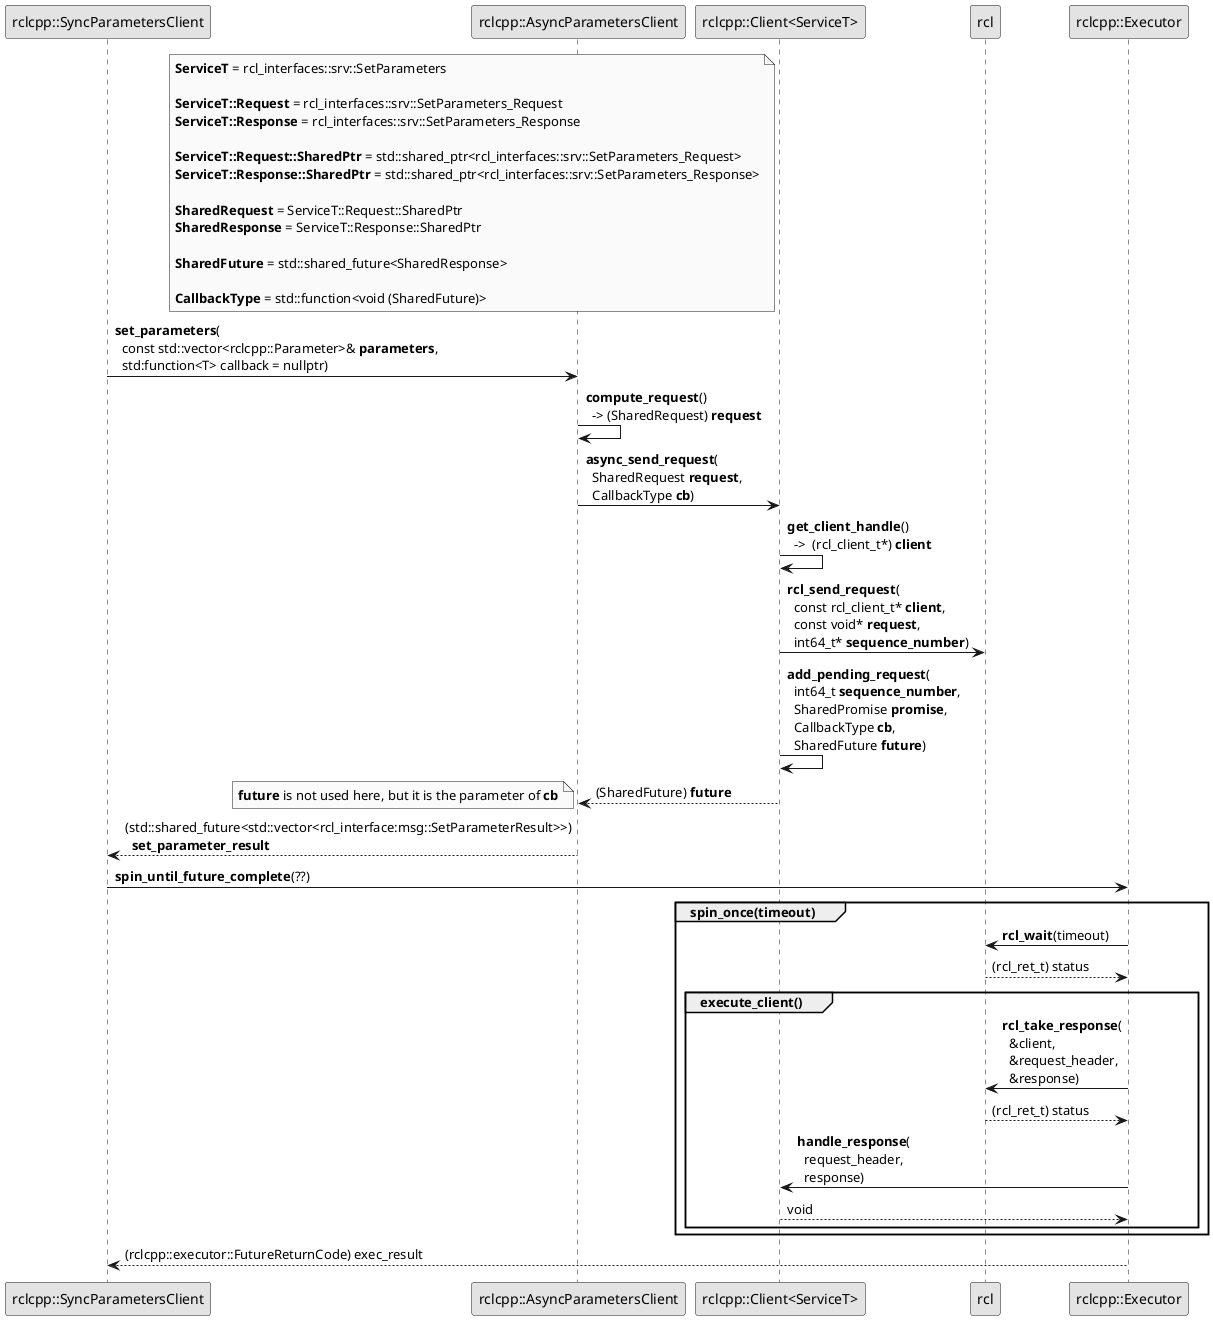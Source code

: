 @startuml

skinparam monochrome true
skinparam componentStyle uml2

participant "rclcpp::SyncParametersClient"  as sync_client
participant "rclcpp::AsyncParametersClient" as async_client
participant "rclcpp::Client<ServiceT>"      as client
participant "rcl"                           as rcl
participant "rclcpp::Executor"              as executor

note left of client
        **ServiceT** = rcl_interfaces::srv::SetParameters

        **ServiceT::Request** = rcl_interfaces::srv::SetParameters_Request
        **ServiceT::Response** = rcl_interfaces::srv::SetParameters_Response

        **ServiceT::Request::SharedPtr** = std::shared_ptr<rcl_interfaces::srv::SetParameters_Request>
        **ServiceT::Response::SharedPtr** = std::shared_ptr<rcl_interfaces::srv::SetParameters_Response>

        **SharedRequest** = ServiceT::Request::SharedPtr
        **SharedResponse** = ServiceT::Response::SharedPtr

        **SharedFuture** = std::shared_future<SharedResponse>

        **CallbackType** = std::function<void (SharedFuture)>
end note

sync_client     ->  async_client    :   **set_parameters**(\n  const std::vector<rclcpp::Parameter>& **parameters**,\n  std:function<T> callback = nullptr)
async_client    ->  async_client    :   **compute_request**()\n  -> (SharedRequest) **request**
async_client    ->  client          :   **async_send_request**(\n  SharedRequest **request**,\n  CallbackType **cb**) 
client          ->  client          :   **get_client_handle**()\n  ->  (rcl_client_t*) **client**
client          ->  rcl             :   **rcl_send_request**(\n  const rcl_client_t* **client**,\n  const void* **request**,\n  int64_t* **sequence_number**)
client          ->  client          :   **add_pending_request**(\n  int64_t **sequence_number**,\n  SharedPromise **promise**,\n  CallbackType **cb**,\n  SharedFuture **future**)
async_client    <-- client          :   (SharedFuture) **future**
note left 
    **future** is not used here, but it is the parameter of **cb**
end note
sync_client     <-- async_client    :   (std::shared_future<std::vector<rcl_interface:msg::SetParameterResult>>)\n  **set_parameter_result**
sync_client     ->  executor        :   **spin_until_future_complete**(??)
group spin_once(timeout)
    rcl <-  executor    :   **rcl_wait**(timeout)
    rcl --> executor    :   (rcl_ret_t) status
    group execute_client()
        rcl     <-  executor    :   **rcl_take_response**(\n  &client,\n  &request_header,\n  &response)
        rcl     --> executor    :   (rcl_ret_t) status
        client  <-  executor    :   **handle_response**(\n  request_header,\n  response)
        client  --> executor    :   void
    end
end
sync_client     <-- executor        :   (rclcpp::executor::FutureReturnCode) exec_result

@enduml